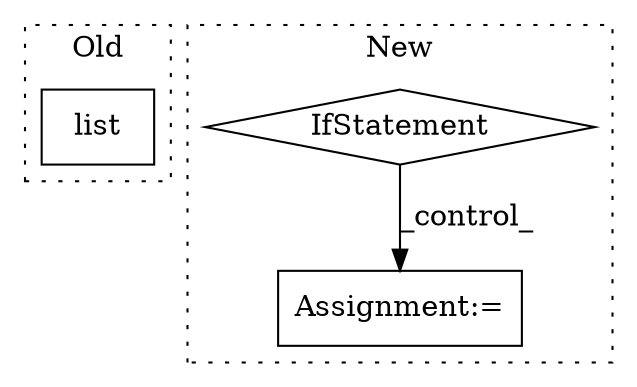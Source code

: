 digraph G {
subgraph cluster0 {
1 [label="list" a="32" s="12674,12683" l="5,1" shape="box"];
label = "Old";
style="dotted";
}
subgraph cluster1 {
2 [label="IfStatement" a="25" s="12636,12678" l="8,2" shape="diamond"];
3 [label="Assignment:=" a="7" s="12776" l="61" shape="box"];
label = "New";
style="dotted";
}
2 -> 3 [label="_control_"];
}